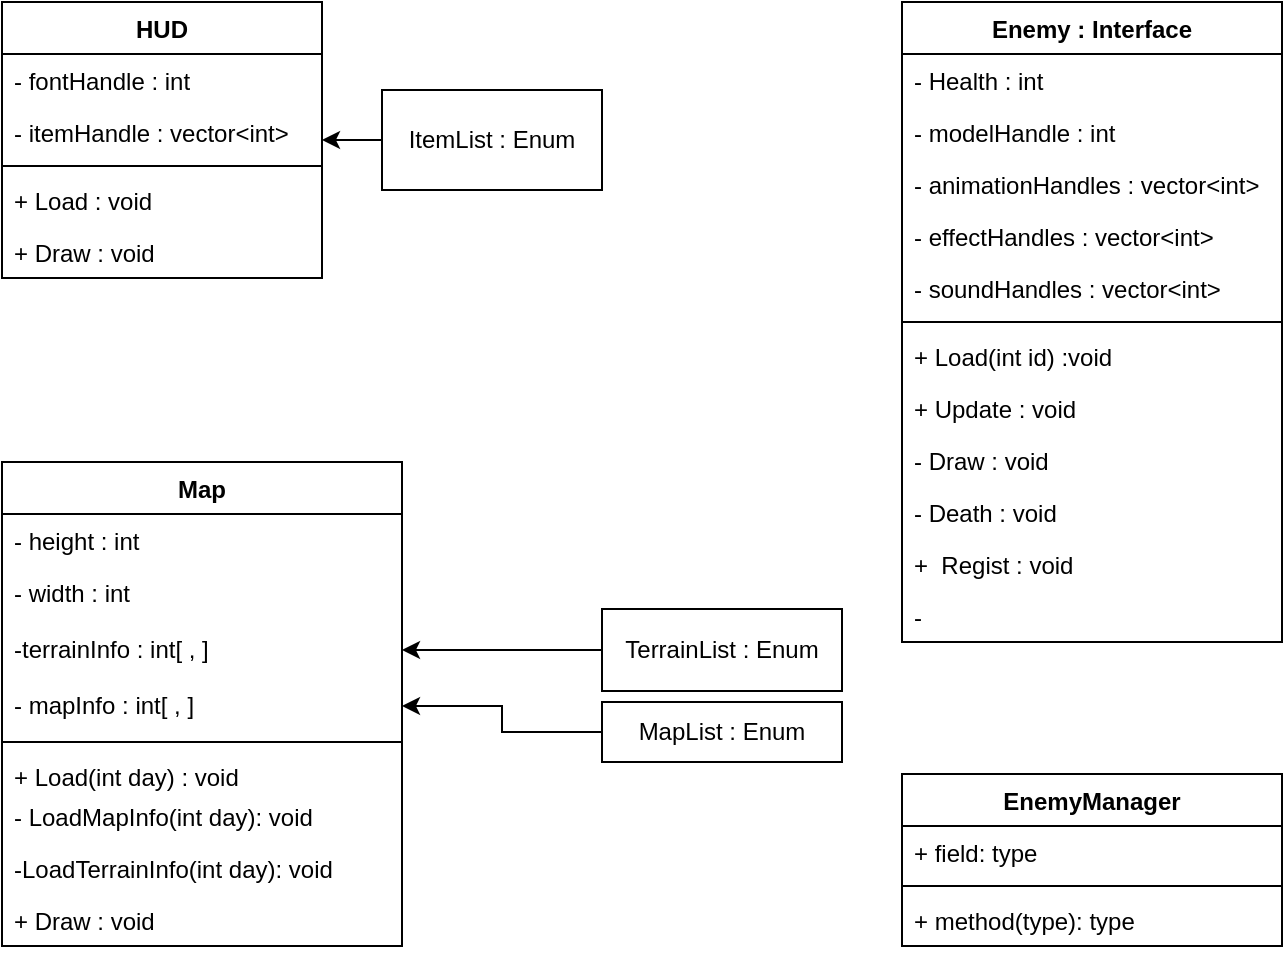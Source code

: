 <mxfile version="24.9.3">
  <diagram id="C5RBs43oDa-KdzZeNtuy" name="Page-1">
    <mxGraphModel dx="1434" dy="738" grid="1" gridSize="10" guides="1" tooltips="1" connect="1" arrows="1" fold="1" page="1" pageScale="1" pageWidth="827" pageHeight="1169" math="0" shadow="0">
      <root>
        <mxCell id="WIyWlLk6GJQsqaUBKTNV-0" />
        <mxCell id="WIyWlLk6GJQsqaUBKTNV-1" parent="WIyWlLk6GJQsqaUBKTNV-0" />
        <mxCell id="dQ82F6TQ2_QtoNy7Uzbg-0" value="HUD" style="swimlane;fontStyle=1;align=center;verticalAlign=top;childLayout=stackLayout;horizontal=1;startSize=26;horizontalStack=0;resizeParent=1;resizeParentMax=0;resizeLast=0;collapsible=1;marginBottom=0;whiteSpace=wrap;html=1;" vertex="1" parent="WIyWlLk6GJQsqaUBKTNV-1">
          <mxGeometry x="40" y="10" width="160" height="138" as="geometry" />
        </mxCell>
        <mxCell id="dQ82F6TQ2_QtoNy7Uzbg-1" value="- fontHandle : int" style="text;strokeColor=none;fillColor=none;align=left;verticalAlign=top;spacingLeft=4;spacingRight=4;overflow=hidden;rotatable=0;points=[[0,0.5],[1,0.5]];portConstraint=eastwest;whiteSpace=wrap;html=1;" vertex="1" parent="dQ82F6TQ2_QtoNy7Uzbg-0">
          <mxGeometry y="26" width="160" height="26" as="geometry" />
        </mxCell>
        <mxCell id="dQ82F6TQ2_QtoNy7Uzbg-5" value="- itemHandle : vector&amp;lt;int&amp;gt;" style="text;strokeColor=none;fillColor=none;align=left;verticalAlign=top;spacingLeft=4;spacingRight=4;overflow=hidden;rotatable=0;points=[[0,0.5],[1,0.5]];portConstraint=eastwest;whiteSpace=wrap;html=1;" vertex="1" parent="dQ82F6TQ2_QtoNy7Uzbg-0">
          <mxGeometry y="52" width="160" height="26" as="geometry" />
        </mxCell>
        <mxCell id="dQ82F6TQ2_QtoNy7Uzbg-2" value="" style="line;strokeWidth=1;fillColor=none;align=left;verticalAlign=middle;spacingTop=-1;spacingLeft=3;spacingRight=3;rotatable=0;labelPosition=right;points=[];portConstraint=eastwest;strokeColor=inherit;" vertex="1" parent="dQ82F6TQ2_QtoNy7Uzbg-0">
          <mxGeometry y="78" width="160" height="8" as="geometry" />
        </mxCell>
        <mxCell id="dQ82F6TQ2_QtoNy7Uzbg-3" value="+ Load : void" style="text;strokeColor=none;fillColor=none;align=left;verticalAlign=top;spacingLeft=4;spacingRight=4;overflow=hidden;rotatable=0;points=[[0,0.5],[1,0.5]];portConstraint=eastwest;whiteSpace=wrap;html=1;" vertex="1" parent="dQ82F6TQ2_QtoNy7Uzbg-0">
          <mxGeometry y="86" width="160" height="26" as="geometry" />
        </mxCell>
        <mxCell id="dQ82F6TQ2_QtoNy7Uzbg-7" value="+ Draw : void" style="text;strokeColor=none;fillColor=none;align=left;verticalAlign=top;spacingLeft=4;spacingRight=4;overflow=hidden;rotatable=0;points=[[0,0.5],[1,0.5]];portConstraint=eastwest;whiteSpace=wrap;html=1;" vertex="1" parent="dQ82F6TQ2_QtoNy7Uzbg-0">
          <mxGeometry y="112" width="160" height="26" as="geometry" />
        </mxCell>
        <mxCell id="dQ82F6TQ2_QtoNy7Uzbg-9" style="edgeStyle=orthogonalEdgeStyle;rounded=0;orthogonalLoop=1;jettySize=auto;html=1;" edge="1" parent="WIyWlLk6GJQsqaUBKTNV-1" source="dQ82F6TQ2_QtoNy7Uzbg-8" target="dQ82F6TQ2_QtoNy7Uzbg-0">
          <mxGeometry relative="1" as="geometry" />
        </mxCell>
        <mxCell id="dQ82F6TQ2_QtoNy7Uzbg-8" value="ItemList : Enum" style="html=1;whiteSpace=wrap;" vertex="1" parent="WIyWlLk6GJQsqaUBKTNV-1">
          <mxGeometry x="230" y="54" width="110" height="50" as="geometry" />
        </mxCell>
        <mxCell id="dQ82F6TQ2_QtoNy7Uzbg-10" value="Map" style="swimlane;fontStyle=1;align=center;verticalAlign=top;childLayout=stackLayout;horizontal=1;startSize=26;horizontalStack=0;resizeParent=1;resizeParentMax=0;resizeLast=0;collapsible=1;marginBottom=0;whiteSpace=wrap;html=1;" vertex="1" parent="WIyWlLk6GJQsqaUBKTNV-1">
          <mxGeometry x="40" y="240" width="200" height="242" as="geometry">
            <mxRectangle x="40" y="240" width="60" height="30" as="alternateBounds" />
          </mxGeometry>
        </mxCell>
        <mxCell id="dQ82F6TQ2_QtoNy7Uzbg-15" value="- height : int" style="text;strokeColor=none;fillColor=none;align=left;verticalAlign=top;spacingLeft=4;spacingRight=4;overflow=hidden;rotatable=0;points=[[0,0.5],[1,0.5]];portConstraint=eastwest;whiteSpace=wrap;html=1;" vertex="1" parent="dQ82F6TQ2_QtoNy7Uzbg-10">
          <mxGeometry y="26" width="200" height="26" as="geometry" />
        </mxCell>
        <mxCell id="dQ82F6TQ2_QtoNy7Uzbg-14" value="- width : int" style="text;strokeColor=none;fillColor=none;align=left;verticalAlign=top;spacingLeft=4;spacingRight=4;overflow=hidden;rotatable=0;points=[[0,0.5],[1,0.5]];portConstraint=eastwest;whiteSpace=wrap;html=1;" vertex="1" parent="dQ82F6TQ2_QtoNy7Uzbg-10">
          <mxGeometry y="52" width="200" height="28" as="geometry" />
        </mxCell>
        <mxCell id="dQ82F6TQ2_QtoNy7Uzbg-17" value="-terrainInfo : int[ , ]" style="text;strokeColor=none;fillColor=none;align=left;verticalAlign=top;spacingLeft=4;spacingRight=4;overflow=hidden;rotatable=0;points=[[0,0.5],[1,0.5]];portConstraint=eastwest;whiteSpace=wrap;html=1;" vertex="1" parent="dQ82F6TQ2_QtoNy7Uzbg-10">
          <mxGeometry y="80" width="200" height="28" as="geometry" />
        </mxCell>
        <mxCell id="dQ82F6TQ2_QtoNy7Uzbg-16" value="- mapInfo : int[ , ]" style="text;strokeColor=none;fillColor=none;align=left;verticalAlign=top;spacingLeft=4;spacingRight=4;overflow=hidden;rotatable=0;points=[[0,0.5],[1,0.5]];portConstraint=eastwest;whiteSpace=wrap;html=1;" vertex="1" parent="dQ82F6TQ2_QtoNy7Uzbg-10">
          <mxGeometry y="108" width="200" height="28" as="geometry" />
        </mxCell>
        <mxCell id="dQ82F6TQ2_QtoNy7Uzbg-12" value="" style="line;strokeWidth=1;fillColor=none;align=left;verticalAlign=middle;spacingTop=-1;spacingLeft=3;spacingRight=3;rotatable=0;labelPosition=right;points=[];portConstraint=eastwest;strokeColor=inherit;" vertex="1" parent="dQ82F6TQ2_QtoNy7Uzbg-10">
          <mxGeometry y="136" width="200" height="8" as="geometry" />
        </mxCell>
        <mxCell id="dQ82F6TQ2_QtoNy7Uzbg-13" value="+ Load(int day) : void" style="text;strokeColor=none;fillColor=none;align=left;verticalAlign=top;spacingLeft=4;spacingRight=4;overflow=hidden;rotatable=0;points=[[0,0.5],[1,0.5]];portConstraint=eastwest;whiteSpace=wrap;html=1;" vertex="1" parent="dQ82F6TQ2_QtoNy7Uzbg-10">
          <mxGeometry y="144" width="200" height="20" as="geometry" />
        </mxCell>
        <mxCell id="dQ82F6TQ2_QtoNy7Uzbg-20" value="- LoadMapInfo(int day): void" style="text;strokeColor=none;fillColor=none;align=left;verticalAlign=top;spacingLeft=4;spacingRight=4;overflow=hidden;rotatable=0;points=[[0,0.5],[1,0.5]];portConstraint=eastwest;whiteSpace=wrap;html=1;" vertex="1" parent="dQ82F6TQ2_QtoNy7Uzbg-10">
          <mxGeometry y="164" width="200" height="26" as="geometry" />
        </mxCell>
        <mxCell id="dQ82F6TQ2_QtoNy7Uzbg-19" value="-LoadTerrainInfo(int day): void" style="text;strokeColor=none;fillColor=none;align=left;verticalAlign=top;spacingLeft=4;spacingRight=4;overflow=hidden;rotatable=0;points=[[0,0.5],[1,0.5]];portConstraint=eastwest;whiteSpace=wrap;html=1;" vertex="1" parent="dQ82F6TQ2_QtoNy7Uzbg-10">
          <mxGeometry y="190" width="200" height="26" as="geometry" />
        </mxCell>
        <mxCell id="dQ82F6TQ2_QtoNy7Uzbg-18" value="+ Draw : void" style="text;strokeColor=none;fillColor=none;align=left;verticalAlign=top;spacingLeft=4;spacingRight=4;overflow=hidden;rotatable=0;points=[[0,0.5],[1,0.5]];portConstraint=eastwest;whiteSpace=wrap;html=1;" vertex="1" parent="dQ82F6TQ2_QtoNy7Uzbg-10">
          <mxGeometry y="216" width="200" height="26" as="geometry" />
        </mxCell>
        <mxCell id="dQ82F6TQ2_QtoNy7Uzbg-22" style="edgeStyle=orthogonalEdgeStyle;rounded=0;orthogonalLoop=1;jettySize=auto;html=1;" edge="1" parent="WIyWlLk6GJQsqaUBKTNV-1" source="dQ82F6TQ2_QtoNy7Uzbg-21" target="dQ82F6TQ2_QtoNy7Uzbg-17">
          <mxGeometry relative="1" as="geometry" />
        </mxCell>
        <mxCell id="dQ82F6TQ2_QtoNy7Uzbg-21" value="TerrainList : Enum" style="html=1;whiteSpace=wrap;" vertex="1" parent="WIyWlLk6GJQsqaUBKTNV-1">
          <mxGeometry x="340" y="313.5" width="120" height="41" as="geometry" />
        </mxCell>
        <mxCell id="dQ82F6TQ2_QtoNy7Uzbg-24" style="edgeStyle=orthogonalEdgeStyle;rounded=0;orthogonalLoop=1;jettySize=auto;html=1;entryX=1;entryY=0.5;entryDx=0;entryDy=0;" edge="1" parent="WIyWlLk6GJQsqaUBKTNV-1" source="dQ82F6TQ2_QtoNy7Uzbg-23" target="dQ82F6TQ2_QtoNy7Uzbg-16">
          <mxGeometry relative="1" as="geometry" />
        </mxCell>
        <mxCell id="dQ82F6TQ2_QtoNy7Uzbg-23" value="MapList : Enum" style="html=1;whiteSpace=wrap;" vertex="1" parent="WIyWlLk6GJQsqaUBKTNV-1">
          <mxGeometry x="340" y="360" width="120" height="30" as="geometry" />
        </mxCell>
        <mxCell id="dQ82F6TQ2_QtoNy7Uzbg-26" value="Enemy : Interf&lt;span style=&quot;background-color: initial;&quot;&gt;ace&lt;/span&gt;" style="swimlane;fontStyle=1;align=center;verticalAlign=top;childLayout=stackLayout;horizontal=1;startSize=26;horizontalStack=0;resizeParent=1;resizeParentMax=0;resizeLast=0;collapsible=1;marginBottom=0;whiteSpace=wrap;html=1;" vertex="1" parent="WIyWlLk6GJQsqaUBKTNV-1">
          <mxGeometry x="490" y="10" width="190" height="320" as="geometry" />
        </mxCell>
        <mxCell id="dQ82F6TQ2_QtoNy7Uzbg-27" value="- Health : int" style="text;strokeColor=none;fillColor=none;align=left;verticalAlign=top;spacingLeft=4;spacingRight=4;overflow=hidden;rotatable=0;points=[[0,0.5],[1,0.5]];portConstraint=eastwest;whiteSpace=wrap;html=1;" vertex="1" parent="dQ82F6TQ2_QtoNy7Uzbg-26">
          <mxGeometry y="26" width="190" height="26" as="geometry" />
        </mxCell>
        <mxCell id="dQ82F6TQ2_QtoNy7Uzbg-30" value="- modelHandle : int" style="text;strokeColor=none;fillColor=none;align=left;verticalAlign=top;spacingLeft=4;spacingRight=4;overflow=hidden;rotatable=0;points=[[0,0.5],[1,0.5]];portConstraint=eastwest;whiteSpace=wrap;html=1;" vertex="1" parent="dQ82F6TQ2_QtoNy7Uzbg-26">
          <mxGeometry y="52" width="190" height="26" as="geometry" />
        </mxCell>
        <mxCell id="dQ82F6TQ2_QtoNy7Uzbg-32" value="- animationHandles : vector&amp;lt;int&amp;gt;" style="text;strokeColor=none;fillColor=none;align=left;verticalAlign=top;spacingLeft=4;spacingRight=4;overflow=hidden;rotatable=0;points=[[0,0.5],[1,0.5]];portConstraint=eastwest;whiteSpace=wrap;html=1;" vertex="1" parent="dQ82F6TQ2_QtoNy7Uzbg-26">
          <mxGeometry y="78" width="190" height="26" as="geometry" />
        </mxCell>
        <mxCell id="dQ82F6TQ2_QtoNy7Uzbg-31" value="- effectHandles : vector&amp;lt;int&amp;gt;" style="text;strokeColor=none;fillColor=none;align=left;verticalAlign=top;spacingLeft=4;spacingRight=4;overflow=hidden;rotatable=0;points=[[0,0.5],[1,0.5]];portConstraint=eastwest;whiteSpace=wrap;html=1;" vertex="1" parent="dQ82F6TQ2_QtoNy7Uzbg-26">
          <mxGeometry y="104" width="190" height="26" as="geometry" />
        </mxCell>
        <mxCell id="dQ82F6TQ2_QtoNy7Uzbg-33" value="- soundHandles : vector&amp;lt;int&amp;gt;" style="text;strokeColor=none;fillColor=none;align=left;verticalAlign=top;spacingLeft=4;spacingRight=4;overflow=hidden;rotatable=0;points=[[0,0.5],[1,0.5]];portConstraint=eastwest;whiteSpace=wrap;html=1;" vertex="1" parent="dQ82F6TQ2_QtoNy7Uzbg-26">
          <mxGeometry y="130" width="190" height="26" as="geometry" />
        </mxCell>
        <mxCell id="dQ82F6TQ2_QtoNy7Uzbg-28" value="" style="line;strokeWidth=1;fillColor=none;align=left;verticalAlign=middle;spacingTop=-1;spacingLeft=3;spacingRight=3;rotatable=0;labelPosition=right;points=[];portConstraint=eastwest;strokeColor=inherit;" vertex="1" parent="dQ82F6TQ2_QtoNy7Uzbg-26">
          <mxGeometry y="156" width="190" height="8" as="geometry" />
        </mxCell>
        <mxCell id="dQ82F6TQ2_QtoNy7Uzbg-29" value="+ Load(int id) :void&amp;nbsp;" style="text;strokeColor=none;fillColor=none;align=left;verticalAlign=top;spacingLeft=4;spacingRight=4;overflow=hidden;rotatable=0;points=[[0,0.5],[1,0.5]];portConstraint=eastwest;whiteSpace=wrap;html=1;" vertex="1" parent="dQ82F6TQ2_QtoNy7Uzbg-26">
          <mxGeometry y="164" width="190" height="26" as="geometry" />
        </mxCell>
        <mxCell id="dQ82F6TQ2_QtoNy7Uzbg-36" value="+ Update : void" style="text;strokeColor=none;fillColor=none;align=left;verticalAlign=top;spacingLeft=4;spacingRight=4;overflow=hidden;rotatable=0;points=[[0,0.5],[1,0.5]];portConstraint=eastwest;whiteSpace=wrap;html=1;" vertex="1" parent="dQ82F6TQ2_QtoNy7Uzbg-26">
          <mxGeometry y="190" width="190" height="26" as="geometry" />
        </mxCell>
        <mxCell id="dQ82F6TQ2_QtoNy7Uzbg-35" value="- Draw : void" style="text;strokeColor=none;fillColor=none;align=left;verticalAlign=top;spacingLeft=4;spacingRight=4;overflow=hidden;rotatable=0;points=[[0,0.5],[1,0.5]];portConstraint=eastwest;whiteSpace=wrap;html=1;" vertex="1" parent="dQ82F6TQ2_QtoNy7Uzbg-26">
          <mxGeometry y="216" width="190" height="26" as="geometry" />
        </mxCell>
        <mxCell id="dQ82F6TQ2_QtoNy7Uzbg-34" value="- Death : void" style="text;strokeColor=none;fillColor=none;align=left;verticalAlign=top;spacingLeft=4;spacingRight=4;overflow=hidden;rotatable=0;points=[[0,0.5],[1,0.5]];portConstraint=eastwest;whiteSpace=wrap;html=1;" vertex="1" parent="dQ82F6TQ2_QtoNy7Uzbg-26">
          <mxGeometry y="242" width="190" height="26" as="geometry" />
        </mxCell>
        <mxCell id="dQ82F6TQ2_QtoNy7Uzbg-38" value="+&amp;nbsp; Regist : void" style="text;strokeColor=none;fillColor=none;align=left;verticalAlign=top;spacingLeft=4;spacingRight=4;overflow=hidden;rotatable=0;points=[[0,0.5],[1,0.5]];portConstraint=eastwest;whiteSpace=wrap;html=1;" vertex="1" parent="dQ82F6TQ2_QtoNy7Uzbg-26">
          <mxGeometry y="268" width="190" height="26" as="geometry" />
        </mxCell>
        <mxCell id="dQ82F6TQ2_QtoNy7Uzbg-37" value="-&amp;nbsp;" style="text;strokeColor=none;fillColor=none;align=left;verticalAlign=top;spacingLeft=4;spacingRight=4;overflow=hidden;rotatable=0;points=[[0,0.5],[1,0.5]];portConstraint=eastwest;whiteSpace=wrap;html=1;" vertex="1" parent="dQ82F6TQ2_QtoNy7Uzbg-26">
          <mxGeometry y="294" width="190" height="26" as="geometry" />
        </mxCell>
        <mxCell id="dQ82F6TQ2_QtoNy7Uzbg-39" value="EnemyManager" style="swimlane;fontStyle=1;align=center;verticalAlign=top;childLayout=stackLayout;horizontal=1;startSize=26;horizontalStack=0;resizeParent=1;resizeParentMax=0;resizeLast=0;collapsible=1;marginBottom=0;whiteSpace=wrap;html=1;" vertex="1" parent="WIyWlLk6GJQsqaUBKTNV-1">
          <mxGeometry x="490" y="396" width="190" height="86" as="geometry" />
        </mxCell>
        <mxCell id="dQ82F6TQ2_QtoNy7Uzbg-40" value="+ field: type" style="text;strokeColor=none;fillColor=none;align=left;verticalAlign=top;spacingLeft=4;spacingRight=4;overflow=hidden;rotatable=0;points=[[0,0.5],[1,0.5]];portConstraint=eastwest;whiteSpace=wrap;html=1;" vertex="1" parent="dQ82F6TQ2_QtoNy7Uzbg-39">
          <mxGeometry y="26" width="190" height="26" as="geometry" />
        </mxCell>
        <mxCell id="dQ82F6TQ2_QtoNy7Uzbg-41" value="" style="line;strokeWidth=1;fillColor=none;align=left;verticalAlign=middle;spacingTop=-1;spacingLeft=3;spacingRight=3;rotatable=0;labelPosition=right;points=[];portConstraint=eastwest;strokeColor=inherit;" vertex="1" parent="dQ82F6TQ2_QtoNy7Uzbg-39">
          <mxGeometry y="52" width="190" height="8" as="geometry" />
        </mxCell>
        <mxCell id="dQ82F6TQ2_QtoNy7Uzbg-42" value="+ method(type): type" style="text;strokeColor=none;fillColor=none;align=left;verticalAlign=top;spacingLeft=4;spacingRight=4;overflow=hidden;rotatable=0;points=[[0,0.5],[1,0.5]];portConstraint=eastwest;whiteSpace=wrap;html=1;" vertex="1" parent="dQ82F6TQ2_QtoNy7Uzbg-39">
          <mxGeometry y="60" width="190" height="26" as="geometry" />
        </mxCell>
      </root>
    </mxGraphModel>
  </diagram>
</mxfile>
